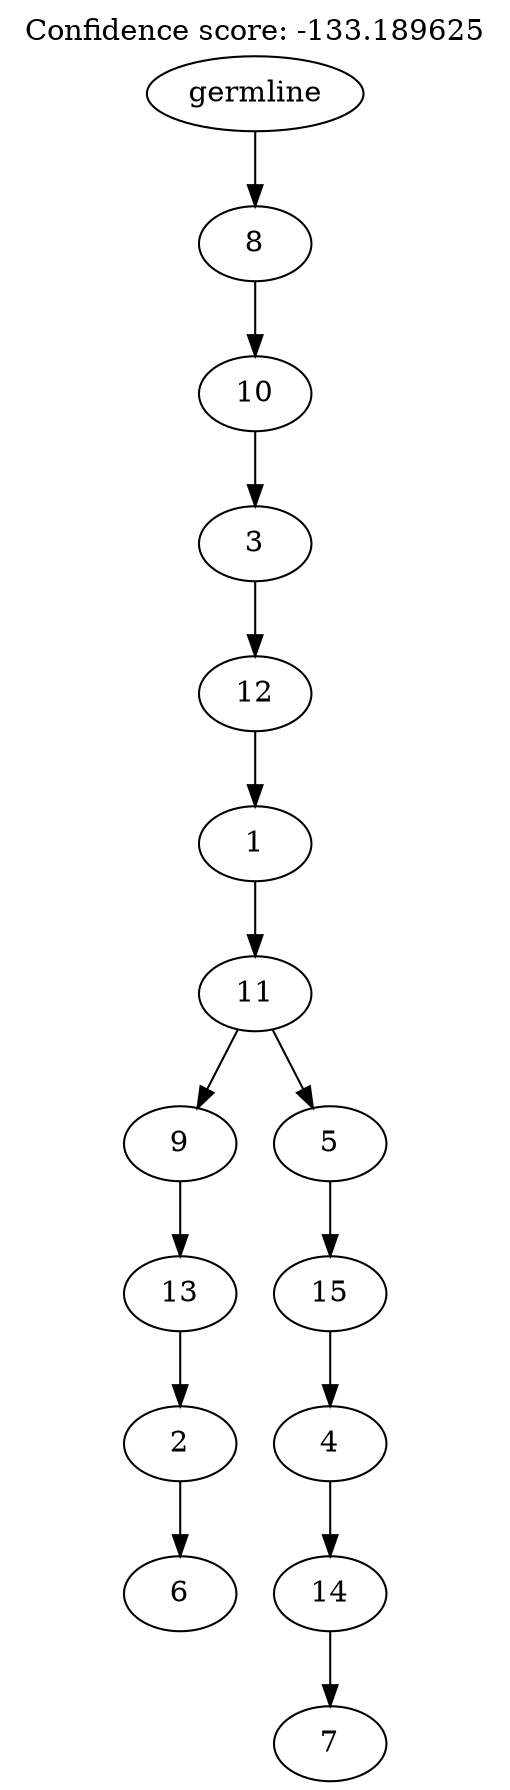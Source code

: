 digraph g {
	"14" -> "15";
	"15" [label="6"];
	"13" -> "14";
	"14" [label="2"];
	"12" -> "13";
	"13" [label="13"];
	"10" -> "11";
	"11" [label="7"];
	"9" -> "10";
	"10" [label="14"];
	"8" -> "9";
	"9" [label="4"];
	"7" -> "8";
	"8" [label="15"];
	"6" -> "7";
	"7" [label="5"];
	"6" -> "12";
	"12" [label="9"];
	"5" -> "6";
	"6" [label="11"];
	"4" -> "5";
	"5" [label="1"];
	"3" -> "4";
	"4" [label="12"];
	"2" -> "3";
	"3" [label="3"];
	"1" -> "2";
	"2" [label="10"];
	"0" -> "1";
	"1" [label="8"];
	"0" [label="germline"];
	labelloc="t";
	label="Confidence score: -133.189625";
}
